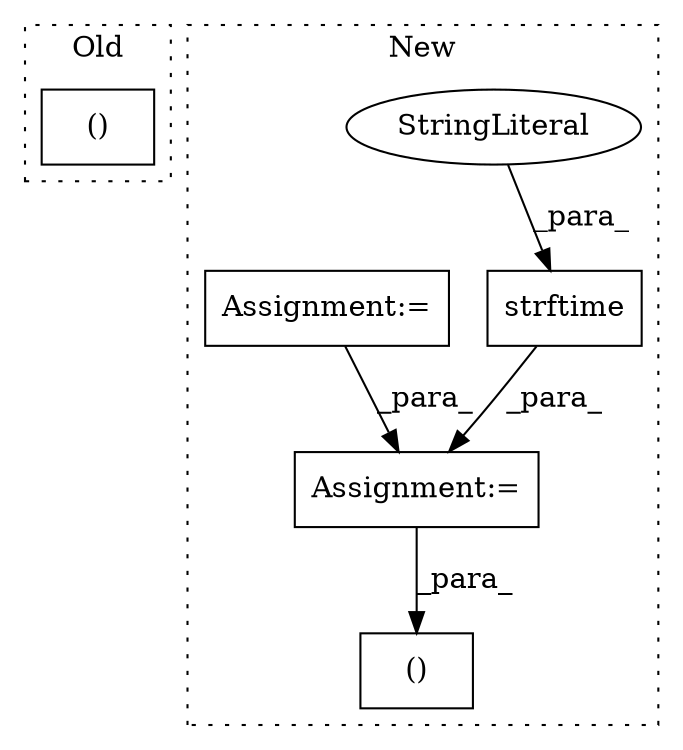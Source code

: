 digraph G {
subgraph cluster0 {
1 [label="()" a="106" s="6613" l="50" shape="box"];
label = "Old";
style="dotted";
}
subgraph cluster1 {
2 [label="strftime" a="32" s="6349,6373" l="9,1" shape="box"];
3 [label="StringLiteral" a="45" s="6358" l="15" shape="ellipse"];
4 [label="Assignment:=" a="7" s="6332" l="1" shape="box"];
5 [label="Assignment:=" a="7" s="4531" l="4" shape="box"];
6 [label="()" a="106" s="6826" l="87" shape="box"];
label = "New";
style="dotted";
}
2 -> 4 [label="_para_"];
3 -> 2 [label="_para_"];
4 -> 6 [label="_para_"];
5 -> 4 [label="_para_"];
}